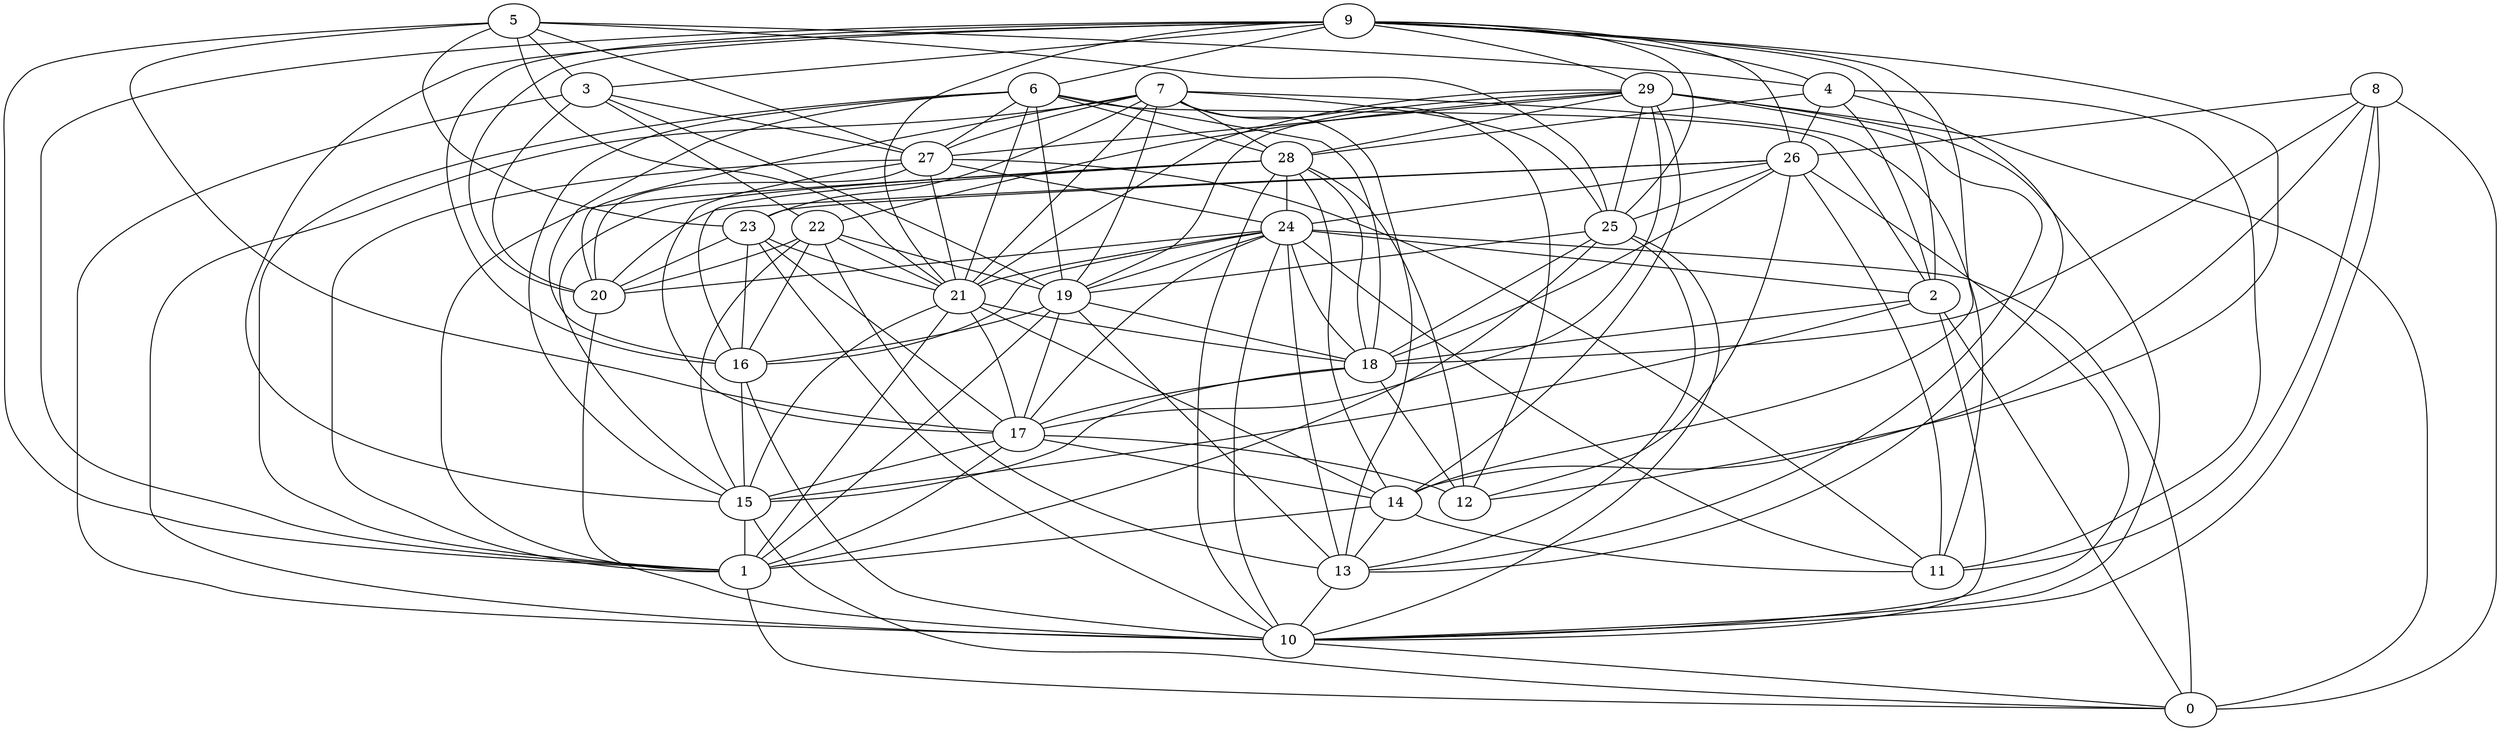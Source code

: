 digraph GG_graph {

subgraph G_graph {
edge [color = black]
"24" -> "20" [dir = none]
"24" -> "13" [dir = none]
"24" -> "17" [dir = none]
"24" -> "11" [dir = none]
"24" -> "21" [dir = none]
"22" -> "19" [dir = none]
"22" -> "15" [dir = none]
"9" -> "4" [dir = none]
"9" -> "25" [dir = none]
"9" -> "3" [dir = none]
"9" -> "15" [dir = none]
"9" -> "20" [dir = none]
"15" -> "0" [dir = none]
"29" -> "14" [dir = none]
"29" -> "21" [dir = none]
"29" -> "19" [dir = none]
"29" -> "0" [dir = none]
"29" -> "22" [dir = none]
"6" -> "21" [dir = none]
"6" -> "27" [dir = none]
"3" -> "20" [dir = none]
"3" -> "27" [dir = none]
"16" -> "15" [dir = none]
"5" -> "23" [dir = none]
"5" -> "25" [dir = none]
"5" -> "4" [dir = none]
"4" -> "2" [dir = none]
"4" -> "13" [dir = none]
"27" -> "17" [dir = none]
"27" -> "11" [dir = none]
"28" -> "10" [dir = none]
"28" -> "24" [dir = none]
"28" -> "12" [dir = none]
"28" -> "16" [dir = none]
"7" -> "12" [dir = none]
"7" -> "10" [dir = none]
"7" -> "21" [dir = none]
"7" -> "28" [dir = none]
"7" -> "25" [dir = none]
"18" -> "15" [dir = none]
"25" -> "10" [dir = none]
"25" -> "13" [dir = none]
"25" -> "1" [dir = none]
"25" -> "18" [dir = none]
"2" -> "18" [dir = none]
"2" -> "10" [dir = none]
"21" -> "1" [dir = none]
"21" -> "17" [dir = none]
"21" -> "15" [dir = none]
"21" -> "14" [dir = none]
"23" -> "16" [dir = none]
"23" -> "20" [dir = none]
"26" -> "18" [dir = none]
"26" -> "10" [dir = none]
"26" -> "24" [dir = none]
"14" -> "11" [dir = none]
"8" -> "11" [dir = none]
"8" -> "14" [dir = none]
"29" -> "10" [dir = none]
"9" -> "26" [dir = none]
"2" -> "15" [dir = none]
"26" -> "20" [dir = none]
"4" -> "28" [dir = none]
"8" -> "18" [dir = none]
"5" -> "27" [dir = none]
"29" -> "13" [dir = none]
"24" -> "2" [dir = none]
"19" -> "1" [dir = none]
"18" -> "12" [dir = none]
"5" -> "21" [dir = none]
"23" -> "17" [dir = none]
"9" -> "14" [dir = none]
"8" -> "0" [dir = none]
"5" -> "3" [dir = none]
"6" -> "18" [dir = none]
"7" -> "13" [dir = none]
"9" -> "2" [dir = none]
"14" -> "13" [dir = none]
"16" -> "10" [dir = none]
"6" -> "15" [dir = none]
"5" -> "1" [dir = none]
"24" -> "10" [dir = none]
"29" -> "28" [dir = none]
"8" -> "26" [dir = none]
"29" -> "17" [dir = none]
"22" -> "20" [dir = none]
"24" -> "16" [dir = none]
"14" -> "1" [dir = none]
"3" -> "10" [dir = none]
"7" -> "20" [dir = none]
"18" -> "17" [dir = none]
"10" -> "0" [dir = none]
"15" -> "1" [dir = none]
"24" -> "0" [dir = none]
"28" -> "15" [dir = none]
"26" -> "11" [dir = none]
"5" -> "17" [dir = none]
"27" -> "20" [dir = none]
"9" -> "29" [dir = none]
"21" -> "18" [dir = none]
"6" -> "2" [dir = none]
"4" -> "11" [dir = none]
"26" -> "23" [dir = none]
"2" -> "0" [dir = none]
"9" -> "16" [dir = none]
"23" -> "21" [dir = none]
"26" -> "12" [dir = none]
"9" -> "6" [dir = none]
"22" -> "21" [dir = none]
"7" -> "19" [dir = none]
"7" -> "11" [dir = none]
"8" -> "10" [dir = none]
"27" -> "24" [dir = none]
"9" -> "1" [dir = none]
"17" -> "14" [dir = none]
"17" -> "15" [dir = none]
"20" -> "10" [dir = none]
"28" -> "1" [dir = none]
"23" -> "10" [dir = none]
"26" -> "25" [dir = none]
"22" -> "16" [dir = none]
"19" -> "16" [dir = none]
"27" -> "21" [dir = none]
"22" -> "13" [dir = none]
"13" -> "10" [dir = none]
"7" -> "23" [dir = none]
"29" -> "27" [dir = none]
"19" -> "18" [dir = none]
"6" -> "28" [dir = none]
"9" -> "21" [dir = none]
"28" -> "14" [dir = none]
"29" -> "25" [dir = none]
"7" -> "27" [dir = none]
"27" -> "1" [dir = none]
"3" -> "19" [dir = none]
"4" -> "26" [dir = none]
"28" -> "18" [dir = none]
"6" -> "16" [dir = none]
"25" -> "19" [dir = none]
"9" -> "12" [dir = none]
"24" -> "19" [dir = none]
"6" -> "1" [dir = none]
"17" -> "1" [dir = none]
"19" -> "13" [dir = none]
"1" -> "0" [dir = none]
"6" -> "19" [dir = none]
"19" -> "17" [dir = none]
"17" -> "12" [dir = none]
"3" -> "22" [dir = none]
"24" -> "18" [dir = none]
}

}

